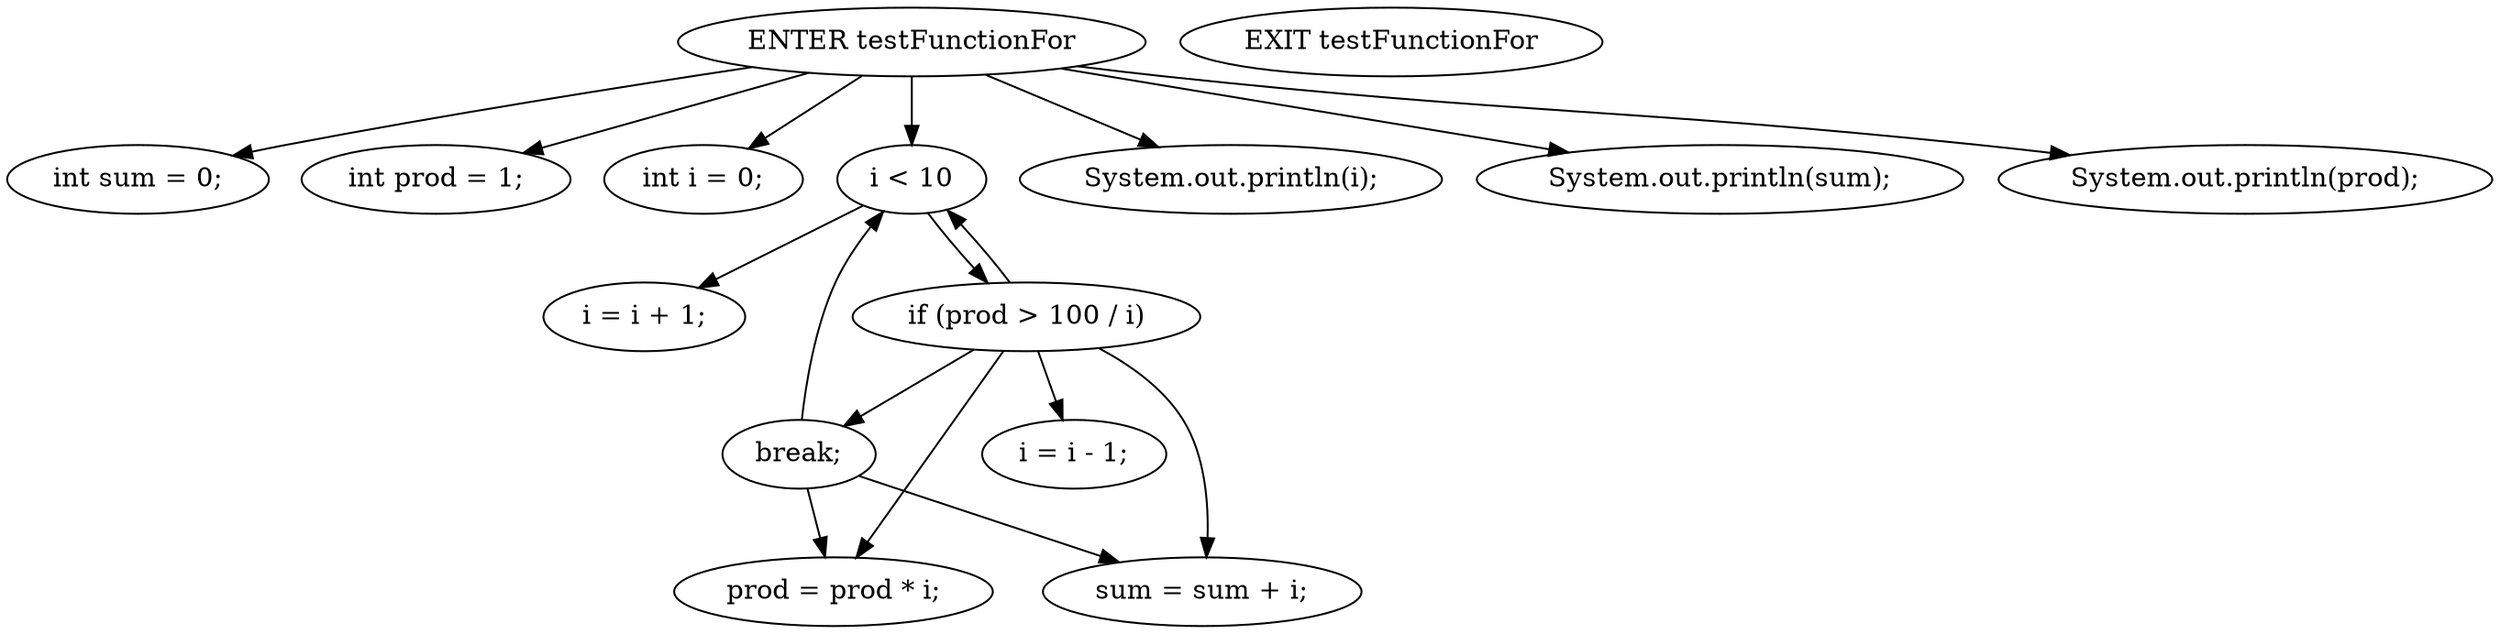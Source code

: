strict digraph G {
  0 [ label="ENTER testFunctionFor" ];
  1 [ label="EXIT testFunctionFor" ];
  2 [ label="int sum = 0;" ];
  3 [ label="int prod = 1;" ];
  4 [ label="int i = 0;" ];
  5 [ label="i < 10" ];
  6 [ label="i = i + 1;" ];
  7 [ label="if (prod > 100 / i)" ];
  8 [ label="i = i - 1;" ];
  9 [ label="break;" ];
  10 [ label="sum = sum + i;" ];
  11 [ label="prod = prod * i;" ];
  12 [ label="System.out.println(i);" ];
  13 [ label="System.out.println(sum);" ];
  14 [ label="System.out.println(prod);" ];
  0 -> 2 [ ];
  0 -> 3 [ ];
  0 -> 4 [ ];
  0 -> 5 [ ];
  0 -> 12 [ ];
  0 -> 13 [ ];
  0 -> 14 [ ];
  5 -> 6 [ ];
  5 -> 7 [ ];
  7 -> 8 [ ];
  7 -> 9 [ ];
  9 -> 10 [ ];
  9 -> 11 [ ];
  9 -> 5 [ ];
  7 -> 10 [ ];
  7 -> 11 [ ];
  7 -> 5 [ ];
}
